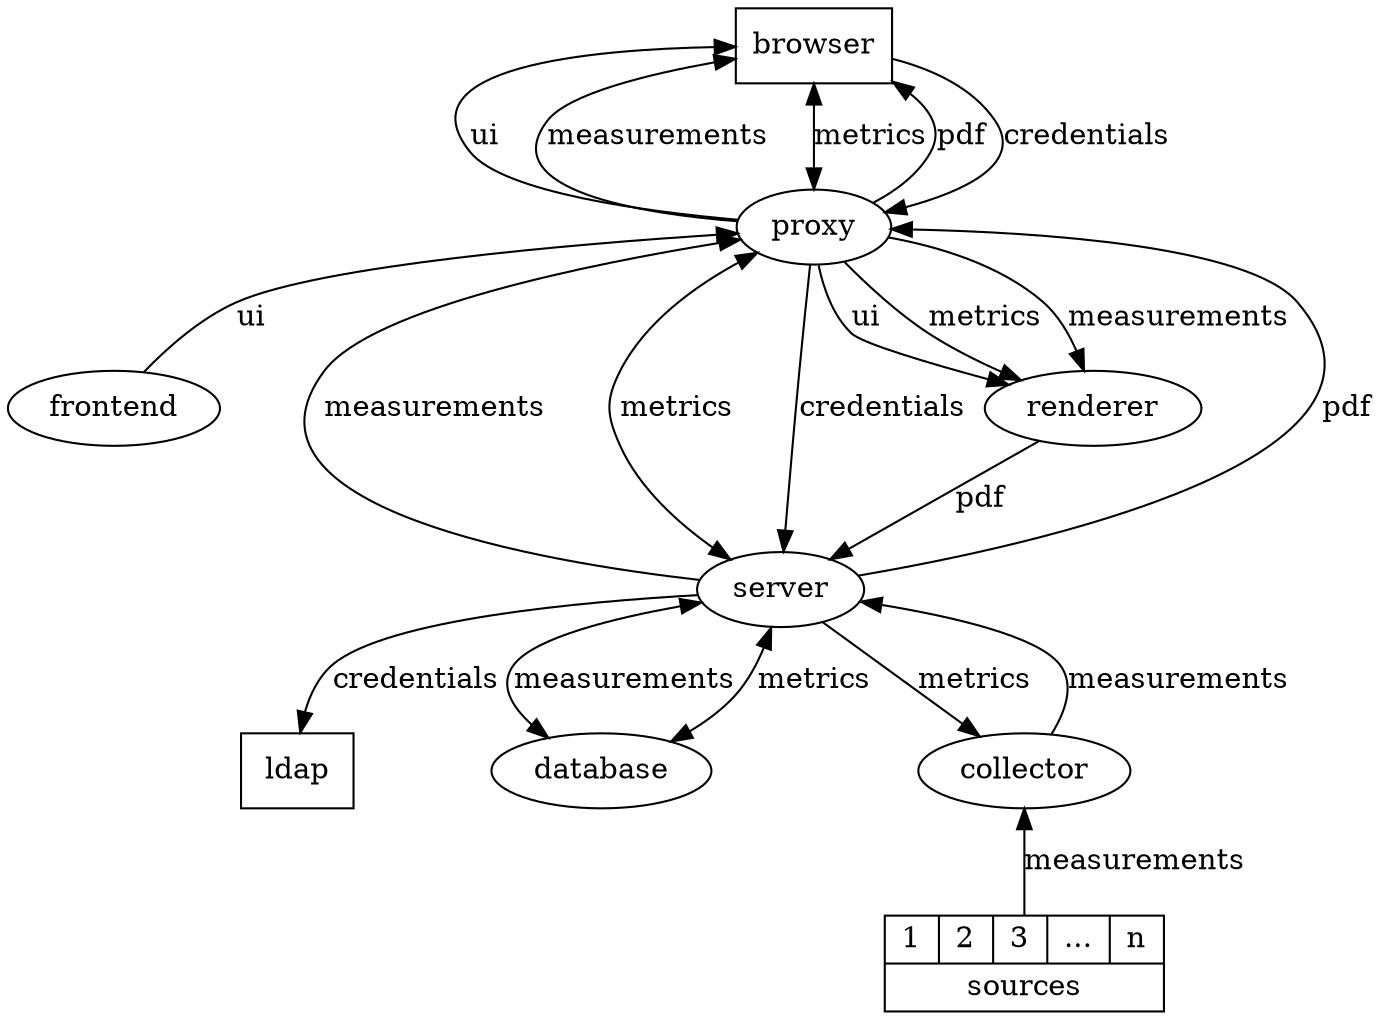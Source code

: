 digraph {
  browser [shape=rectangle]
  ldap [shape=rectangle]
  browser -> proxy [label=ui, dir="back"]
  browser -> proxy [label=measurements, dir="back"]
  browser -> proxy [label=metrics, dir="both"]
  browser -> proxy [label=pdf, dir="back"]
  proxy -> frontend [label=ui, dir="back"]
  proxy -> server [label=measurements, dir="back"]
  proxy -> server [label=metrics, dir="both"]
  server -> database [label=measurements, dir="both"]
  server -> database [label=metrics, dir="both"]
  collector -> server [label=measurements]
  server -> collector [label=metrics]
  collector -> source [label=measurements, dir="back"]
  proxy -> renderer [label=ui]
  proxy -> renderer [label=metrics]
  proxy -> renderer [label=measurements]
  renderer -> server [label=pdf]
  server -> proxy [label=pdf]
  browser -> proxy [label=credentials]
  proxy -> server [label=credentials]
  server -> ldap [label=credentials]
  source [label="{{1|2|3|...|n}|sources}" shape=record]
}
